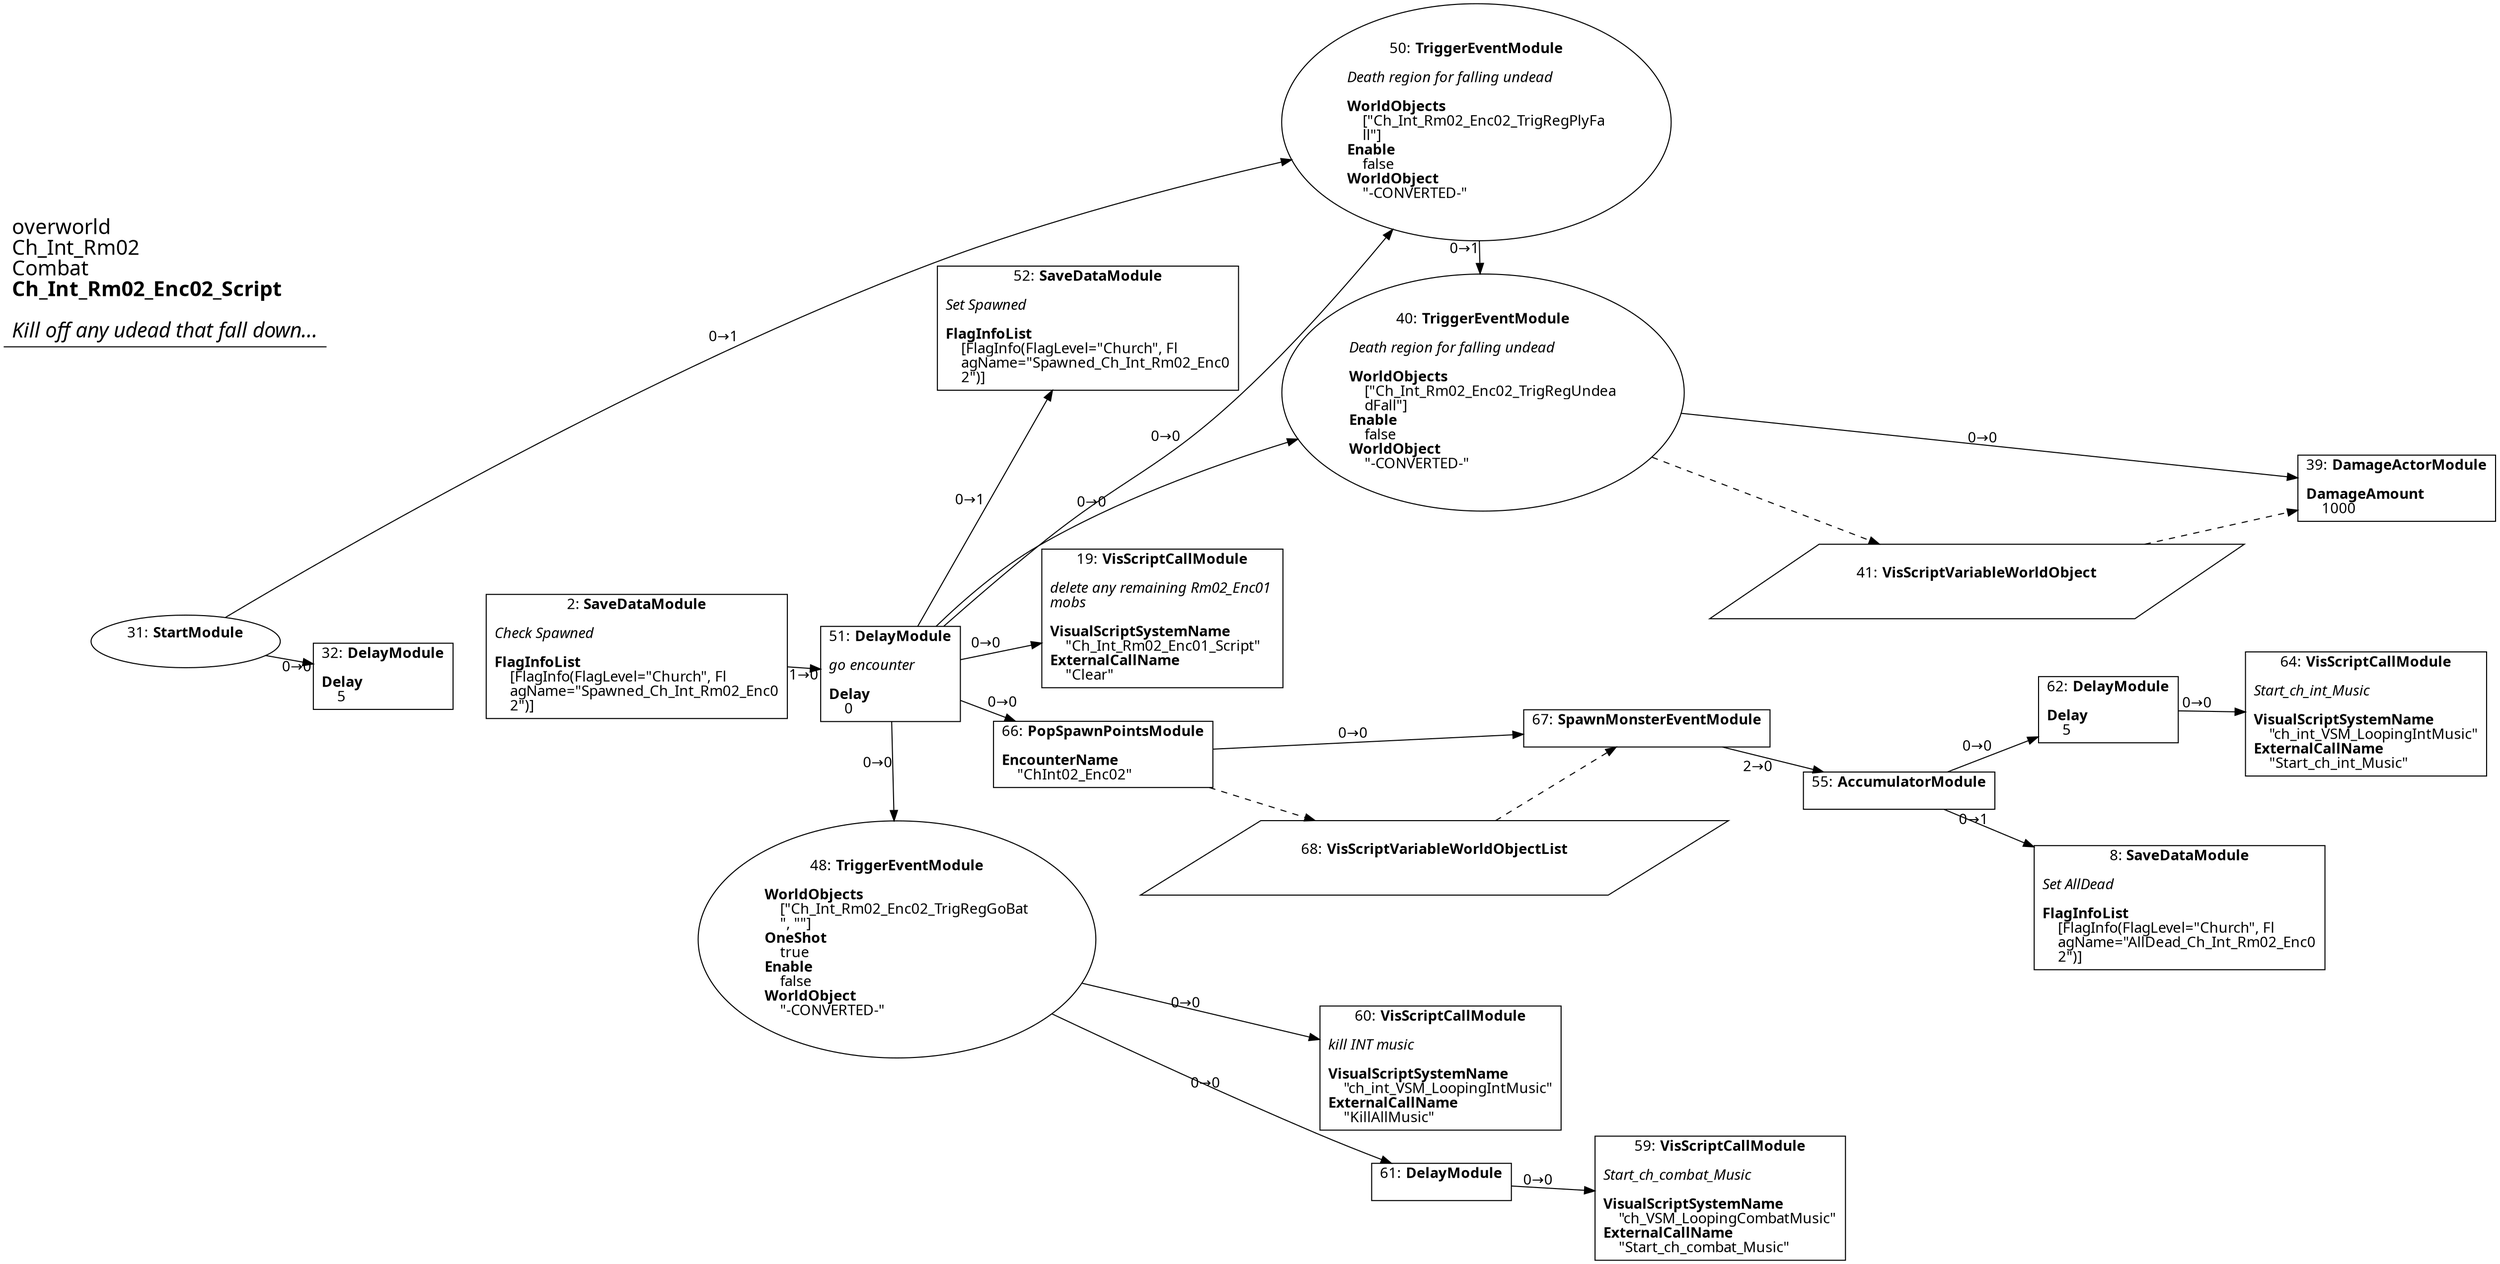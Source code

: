 digraph {
    layout = fdp;
    overlap = prism;
    sep = "+16";
    splines = spline;

    node [ shape = box ];

    graph [ fontname = "Segoe UI" ];
    node [ fontname = "Segoe UI" ];
    edge [ fontname = "Segoe UI" ];

    2 [ label = <2: <b>SaveDataModule</b><br/><br/><i>Check Spawned<br align="left"/></i><br align="left"/><b>FlagInfoList</b><br align="left"/>    [FlagInfo(FlagLevel=&quot;Church&quot;, Fl<br align="left"/>    agName=&quot;Spawned_Ch_Int_Rm02_Enc0<br align="left"/>    2&quot;)]<br align="left"/>> ];
    2 [ pos = "-0.025,-0.046000004!" ];
    2 -> 51 [ label = "1→0" ];

    8 [ label = <8: <b>SaveDataModule</b><br/><br/><i>Set AllDead<br align="left"/></i><br align="left"/><b>FlagInfoList</b><br align="left"/>    [FlagInfo(FlagLevel=&quot;Church&quot;, Fl<br align="left"/>    agName=&quot;AllDead_Ch_Int_Rm02_Enc0<br align="left"/>    2&quot;)]<br align="left"/>> ];
    8 [ pos = "1.4590001,-0.27800003!" ];

    19 [ label = <19: <b>VisScriptCallModule</b><br/><br/><i>delete any remaining Rm02_Enc01 <br align="left"/>mobs<br align="left"/></i><br align="left"/><b>VisualScriptSystemName</b><br align="left"/>    &quot;Ch_Int_Rm02_Enc01_Script&quot;<br align="left"/><b>ExternalCallName</b><br align="left"/>    &quot;Clear&quot;<br align="left"/>> ];
    19 [ pos = "0.619,-0.037!" ];

    31 [ label = <31: <b>StartModule</b><br/><br/>> ];
    31 [ shape = oval ]
    31 [ pos = "-0.64900005,-0.015000001!" ];
    31 -> 32 [ label = "0→0" ];
    31 -> 50 [ label = "0→1" ];

    32 [ label = <32: <b>DelayModule</b><br/><br/><b>Delay</b><br align="left"/>    5<br align="left"/>> ];
    32 [ pos = "-0.43100002,-0.054!" ];

    39 [ label = <39: <b>DamageActorModule</b><br/><br/><b>DamageAmount</b><br align="left"/>    1000<br align="left"/>> ];
    39 [ pos = "1.4280001,0.162!" ];
    41 -> 39 [ style = dashed ];

    40 [ label = <40: <b>TriggerEventModule</b><br/><br/><i>Death region for falling undead<br align="left"/></i><br align="left"/><b>WorldObjects</b><br align="left"/>    [&quot;Ch_Int_Rm02_Enc02_TrigRegUndea<br align="left"/>    dFall&quot;]<br align="left"/><b>Enable</b><br align="left"/>    false<br align="left"/><b>WorldObject</b><br align="left"/>    &quot;-CONVERTED-&quot;<br align="left"/>> ];
    40 [ shape = oval ]
    40 [ pos = "0.975,0.15900001!" ];
    40 -> 39 [ label = "0→0" ];
    40 -> 41 [ style = dashed ];

    41 [ label = <41: <b>VisScriptVariableWorldObject</b><br/><br/>> ];
    41 [ shape = parallelogram ]
    41 [ pos = "1.2260001,0.08400001!" ];

    48 [ label = <48: <b>TriggerEventModule</b><br/><br/><b>WorldObjects</b><br align="left"/>    [&quot;Ch_Int_Rm02_Enc02_TrigRegGoBat<br align="left"/>    &quot;, &quot;&quot;]<br align="left"/><b>OneShot</b><br align="left"/>    true<br align="left"/><b>Enable</b><br align="left"/>    false<br align="left"/><b>WorldObject</b><br align="left"/>    &quot;-CONVERTED-&quot;<br align="left"/>> ];
    48 [ shape = oval ]
    48 [ pos = "0.432,-0.39200002!" ];
    48 -> 60 [ label = "0→0" ];
    48 -> 61 [ label = "0→0" ];

    50 [ label = <50: <b>TriggerEventModule</b><br/><br/><i>Death region for falling undead<br align="left"/></i><br align="left"/><b>WorldObjects</b><br align="left"/>    [&quot;Ch_Int_Rm02_Enc02_TrigRegPlyFa<br align="left"/>    ll&quot;]<br align="left"/><b>Enable</b><br align="left"/>    false<br align="left"/><b>WorldObject</b><br align="left"/>    &quot;-CONVERTED-&quot;<br align="left"/>> ];
    50 [ shape = oval ]
    50 [ pos = "0.97700006,0.388!" ];
    50 -> 40 [ label = "0→1" ];

    51 [ label = <51: <b>DelayModule</b><br/><br/><i>go encounter<br align="left"/></i><br align="left"/><b>Delay</b><br align="left"/>    0<br align="left"/>> ];
    51 [ pos = "0.291,-0.067!" ];
    51 -> 40 [ label = "0→0" ];
    51 -> 19 [ label = "0→0" ];
    51 -> 52 [ label = "0→1" ];
    51 -> 48 [ label = "0→0" ];
    51 -> 50 [ label = "0→0" ];
    51 -> 66 [ label = "0→0" ];

    52 [ label = <52: <b>SaveDataModule</b><br/><br/><i>Set Spawned<br align="left"/></i><br align="left"/><b>FlagInfoList</b><br align="left"/>    [FlagInfo(FlagLevel=&quot;Church&quot;, Fl<br align="left"/>    agName=&quot;Spawned_Ch_Int_Rm02_Enc0<br align="left"/>    2&quot;)]<br align="left"/>> ];
    52 [ pos = "0.60800004,0.25100002!" ];

    55 [ label = <55: <b>AccumulatorModule</b><br/><br/>> ];
    55 [ pos = "1.223,-0.172!" ];
    55 -> 8 [ label = "0→1" ];
    55 -> 62 [ label = "0→0" ];

    59 [ label = <59: <b>VisScriptCallModule</b><br/><br/><i>Start_ch_combat_Music<br align="left"/></i><br align="left"/><b>VisualScriptSystemName</b><br align="left"/>    &quot;ch_VSM_LoopingCombatMusic&quot;<br align="left"/><b>ExternalCallName</b><br align="left"/>    &quot;Start_ch_combat_Music&quot;<br align="left"/>> ];
    59 [ pos = "1.021,-0.61600006!" ];

    60 [ label = <60: <b>VisScriptCallModule</b><br/><br/><i>kill INT music<br align="left"/></i><br align="left"/><b>VisualScriptSystemName</b><br align="left"/>    &quot;ch_int_VSM_LoopingIntMusic&quot;<br align="left"/><b>ExternalCallName</b><br align="left"/>    &quot;KillAllMusic&quot;<br align="left"/>> ];
    60 [ pos = "0.78700006,-0.51900005!" ];

    61 [ label = <61: <b>DelayModule</b><br/><br/>> ];
    61 [ pos = "0.78900003,-0.61600006!" ];
    61 -> 59 [ label = "0→0" ];

    62 [ label = <62: <b>DelayModule</b><br/><br/><b>Delay</b><br align="left"/>    5<br align="left"/>> ];
    62 [ pos = "1.473,-0.079!" ];
    62 -> 64 [ label = "0→0" ];

    64 [ label = <64: <b>VisScriptCallModule</b><br/><br/><i>Start_ch_int_Music<br align="left"/></i><br align="left"/><b>VisualScriptSystemName</b><br align="left"/>    &quot;ch_int_VSM_LoopingIntMusic&quot;<br align="left"/><b>ExternalCallName</b><br align="left"/>    &quot;Start_ch_int_Music&quot;<br align="left"/>> ];
    64 [ pos = "1.7,-0.079!" ];

    66 [ label = <66: <b>PopSpawnPointsModule</b><br/><br/><b>EncounterName</b><br align="left"/>    &quot;ChInt02_Enc02&quot;<br align="left"/>> ];
    66 [ pos = "0.61800003,-0.134!" ];
    66 -> 67 [ label = "0→0" ];
    66 -> 68 [ style = dashed ];

    67 [ label = <67: <b>SpawnMonsterEventModule</b><br/><br/>> ];
    67 [ pos = "0.89800006,-0.134!" ];
    67 -> 55 [ label = "2→0" ];
    68 -> 67 [ style = dashed ];

    68 [ label = <68: <b>VisScriptVariableWorldObjectList</b><br/><br/>> ];
    68 [ shape = parallelogram ]
    68 [ pos = "0.656,-0.266!" ];

    title [ pos = "-0.65000004,0.38900003!" ];
    title [ shape = underline ];
    title [ label = <<font point-size="20">overworld<br align="left"/>Ch_Int_Rm02<br align="left"/>Combat<br align="left"/><b>Ch_Int_Rm02_Enc02_Script</b><br align="left"/><br/><i>Kill off any udead that fall down...</i><br align="left"/></font>> ];
}
